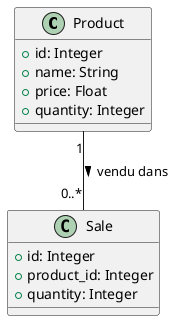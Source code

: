 @startuml diagramme_classe

class Product {
    +id: Integer
    +name: String
    +price: Float
    +quantity: Integer
}

class Sale {
    +id: Integer
    +product_id: Integer
    +quantity: Integer
}

Product "1" -- "0..*" Sale : vendu dans >

@enduml
